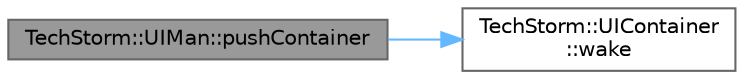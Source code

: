 digraph "TechStorm::UIMan::pushContainer"
{
 // LATEX_PDF_SIZE
  bgcolor="transparent";
  edge [fontname=Helvetica,fontsize=10,labelfontname=Helvetica,labelfontsize=10];
  node [fontname=Helvetica,fontsize=10,shape=box,height=0.2,width=0.4];
  rankdir="LR";
  Node1 [id="Node000001",label="TechStorm::UIMan::pushContainer",height=0.2,width=0.4,color="gray40", fillcolor="grey60", style="filled", fontcolor="black",tooltip=" "];
  Node1 -> Node2 [id="edge1_Node000001_Node000002",color="steelblue1",style="solid",tooltip=" "];
  Node2 [id="Node000002",label="TechStorm::UIContainer\l::wake",height=0.2,width=0.4,color="grey40", fillcolor="white", style="filled",URL="$class_tech_storm_1_1_u_i_container.html#a7374f26736a23f7cb0cf3a39003d5b33",tooltip=" "];
}
